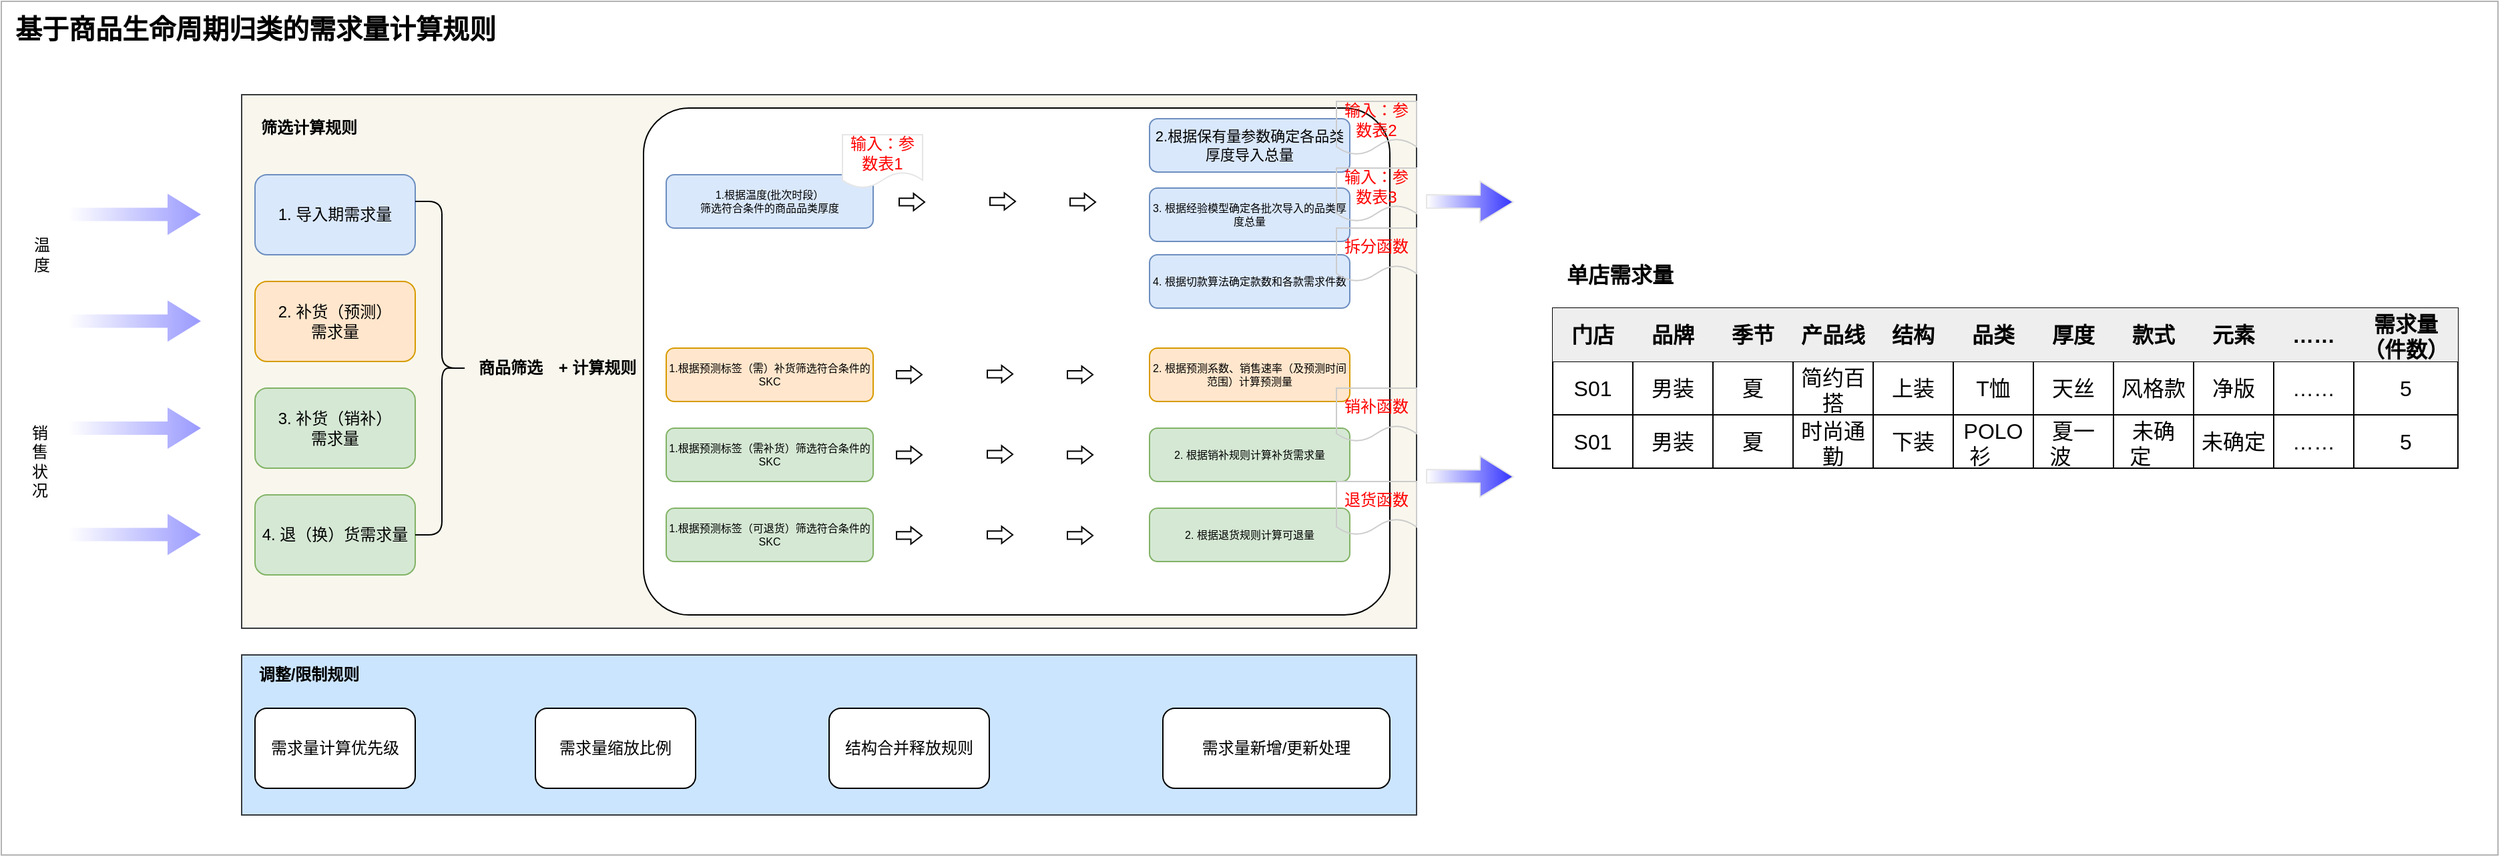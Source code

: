 <mxfile version="21.6.7" type="github">
  <diagram name="第 1 页" id="GlqfTS8_M40UGAXC7Djb">
    <mxGraphModel dx="792" dy="461" grid="1" gridSize="10" guides="1" tooltips="1" connect="1" arrows="1" fold="1" page="1" pageScale="1" pageWidth="850" pageHeight="1100" math="0" shadow="0">
      <root>
        <mxCell id="0" />
        <mxCell id="1" parent="0" />
        <mxCell id="plGlUH5s6CTPv3xWeVoY-162" value="" style="rounded=0;whiteSpace=wrap;html=1;strokeColor=#B3B3B3;" vertex="1" parent="1">
          <mxGeometry width="1870" height="640" as="geometry" />
        </mxCell>
        <mxCell id="plGlUH5s6CTPv3xWeVoY-163" value="基于商品生命周期归类的需求量计算规则" style="text;html=1;align=center;verticalAlign=middle;resizable=0;points=[];autosize=1;strokeColor=none;fillColor=none;fontSize=20;fontStyle=1" vertex="1" parent="1">
          <mxGeometry width="380" height="40" as="geometry" />
        </mxCell>
        <mxCell id="plGlUH5s6CTPv3xWeVoY-164" value="" style="rounded=0;whiteSpace=wrap;html=1;fillColor=#f9f7ed;strokeColor=#36393d;" vertex="1" parent="1">
          <mxGeometry x="180" y="70" width="880" height="400" as="geometry" />
        </mxCell>
        <mxCell id="plGlUH5s6CTPv3xWeVoY-165" value="1. 导入期需求量" style="rounded=1;whiteSpace=wrap;html=1;fillColor=#dae8fc;strokeColor=#6c8ebf;" vertex="1" parent="1">
          <mxGeometry x="190" y="130" width="120" height="60" as="geometry" />
        </mxCell>
        <mxCell id="plGlUH5s6CTPv3xWeVoY-166" value="2. 补货（预测）&lt;br&gt;需求量" style="rounded=1;whiteSpace=wrap;html=1;fillColor=#ffe6cc;strokeColor=#d79b00;" vertex="1" parent="1">
          <mxGeometry x="190" y="210" width="120" height="60" as="geometry" />
        </mxCell>
        <mxCell id="plGlUH5s6CTPv3xWeVoY-167" value="筛选计算规则" style="text;html=1;align=center;verticalAlign=middle;resizable=0;points=[];autosize=1;strokeColor=none;fillColor=none;fontStyle=1" vertex="1" parent="1">
          <mxGeometry x="180" y="80" width="100" height="30" as="geometry" />
        </mxCell>
        <mxCell id="plGlUH5s6CTPv3xWeVoY-168" value="3. 补货（销补）&lt;br&gt;需求量" style="rounded=1;whiteSpace=wrap;html=1;fillColor=#d5e8d4;strokeColor=#82b366;" vertex="1" parent="1">
          <mxGeometry x="190" y="290" width="120" height="60" as="geometry" />
        </mxCell>
        <mxCell id="plGlUH5s6CTPv3xWeVoY-169" value="4. 退（换）货需求量" style="rounded=1;whiteSpace=wrap;html=1;fillColor=#d5e8d4;strokeColor=#82b366;" vertex="1" parent="1">
          <mxGeometry x="190" y="370" width="120" height="60" as="geometry" />
        </mxCell>
        <mxCell id="plGlUH5s6CTPv3xWeVoY-170" value="" style="edgeStyle=none;orthogonalLoop=1;jettySize=auto;html=1;shape=flexArrow;rounded=1;startSize=8;endSize=8;fillColor=default;gradientColor=#9999FF;gradientDirection=east;strokeColor=none;" edge="1" parent="1">
          <mxGeometry width="100" relative="1" as="geometry">
            <mxPoint x="50" y="399.71" as="sourcePoint" />
            <mxPoint x="150" y="399.71" as="targetPoint" />
            <Array as="points" />
          </mxGeometry>
        </mxCell>
        <mxCell id="plGlUH5s6CTPv3xWeVoY-171" value="" style="edgeStyle=none;orthogonalLoop=1;jettySize=auto;html=1;shape=flexArrow;rounded=1;startSize=8;endSize=8;fillColor=default;gradientColor=#9999FF;gradientDirection=east;strokeColor=none;" edge="1" parent="1">
          <mxGeometry width="100" relative="1" as="geometry">
            <mxPoint x="50" y="320" as="sourcePoint" />
            <mxPoint x="150" y="320" as="targetPoint" />
            <Array as="points" />
          </mxGeometry>
        </mxCell>
        <mxCell id="plGlUH5s6CTPv3xWeVoY-172" value="" style="edgeStyle=none;orthogonalLoop=1;jettySize=auto;html=1;shape=flexArrow;rounded=1;startSize=8;endSize=8;fillColor=default;gradientColor=#9999FF;gradientDirection=east;strokeColor=none;" edge="1" parent="1">
          <mxGeometry width="100" relative="1" as="geometry">
            <mxPoint x="50" y="239.71" as="sourcePoint" />
            <mxPoint x="150" y="239.71" as="targetPoint" />
            <Array as="points" />
          </mxGeometry>
        </mxCell>
        <mxCell id="plGlUH5s6CTPv3xWeVoY-173" value="温&lt;br&gt;度" style="text;html=1;align=center;verticalAlign=middle;resizable=0;points=[];autosize=1;strokeColor=none;fillColor=none;" vertex="1" parent="1">
          <mxGeometry x="10" y="170" width="40" height="40" as="geometry" />
        </mxCell>
        <mxCell id="plGlUH5s6CTPv3xWeVoY-174" value="" style="edgeStyle=none;orthogonalLoop=1;jettySize=auto;html=1;shape=flexArrow;rounded=1;startSize=8;endSize=8;fillColor=default;gradientColor=#9999FF;gradientDirection=east;strokeColor=none;" edge="1" parent="1">
          <mxGeometry width="100" relative="1" as="geometry">
            <mxPoint x="50" y="159.71" as="sourcePoint" />
            <mxPoint x="150" y="159.71" as="targetPoint" />
            <Array as="points" />
          </mxGeometry>
        </mxCell>
        <mxCell id="plGlUH5s6CTPv3xWeVoY-175" value="&lt;span style=&quot;color: rgb(0, 0, 0); font-family: Helvetica; font-size: 12px; font-style: normal; font-variant-ligatures: normal; font-variant-caps: normal; font-weight: 400; letter-spacing: normal; orphans: 2; text-align: center; text-indent: 0px; text-transform: none; widows: 2; word-spacing: 0px; -webkit-text-stroke-width: 0px; background-color: rgb(251, 251, 251); text-decoration-thickness: initial; text-decoration-style: initial; text-decoration-color: initial; float: none; display: inline !important;&quot;&gt;销&lt;br&gt;售&lt;br&gt;状&lt;br&gt;况&lt;/span&gt;" style="text;whiteSpace=wrap;html=1;" vertex="1" parent="1">
          <mxGeometry x="21" y="310" width="90" height="40" as="geometry" />
        </mxCell>
        <mxCell id="plGlUH5s6CTPv3xWeVoY-176" value="" style="rounded=0;whiteSpace=wrap;html=1;strokeColor=#36393d;fillColor=#cce5ff;" vertex="1" parent="1">
          <mxGeometry x="180" y="490" width="880" height="120" as="geometry" />
        </mxCell>
        <mxCell id="plGlUH5s6CTPv3xWeVoY-177" value="调整/限制规则" style="text;html=1;align=center;verticalAlign=middle;resizable=0;points=[];autosize=1;strokeColor=none;fillColor=none;fontStyle=1" vertex="1" parent="1">
          <mxGeometry x="180" y="490" width="100" height="30" as="geometry" />
        </mxCell>
        <mxCell id="plGlUH5s6CTPv3xWeVoY-178" value="需求量计算优先级" style="rounded=1;whiteSpace=wrap;html=1;" vertex="1" parent="1">
          <mxGeometry x="190" y="530" width="120" height="60" as="geometry" />
        </mxCell>
        <mxCell id="plGlUH5s6CTPv3xWeVoY-179" value="需求量缩放比例" style="rounded=1;whiteSpace=wrap;html=1;" vertex="1" parent="1">
          <mxGeometry x="400" y="530" width="120" height="60" as="geometry" />
        </mxCell>
        <mxCell id="plGlUH5s6CTPv3xWeVoY-180" value="" style="edgeStyle=none;orthogonalLoop=1;jettySize=auto;html=1;shape=flexArrow;rounded=1;startSize=8;endSize=8;fillColor=default;gradientColor=#3333FF;gradientDirection=east;strokeColor=#E6E6E6;" edge="1" parent="1">
          <mxGeometry width="100" relative="1" as="geometry">
            <mxPoint x="1067" y="150" as="sourcePoint" />
            <mxPoint x="1133" y="150.47" as="targetPoint" />
            <Array as="points" />
          </mxGeometry>
        </mxCell>
        <mxCell id="plGlUH5s6CTPv3xWeVoY-181" value="单店需求量" style="text;html=1;align=center;verticalAlign=middle;resizable=0;points=[];autosize=1;strokeColor=none;fillColor=none;fontStyle=1;fontSize=16;" vertex="1" parent="1">
          <mxGeometry x="1162" y="190" width="100" height="30" as="geometry" />
        </mxCell>
        <mxCell id="plGlUH5s6CTPv3xWeVoY-182" value="" style="shape=table;startSize=0;container=1;collapsible=0;childLayout=tableLayout;fontSize=16;" vertex="1" parent="1">
          <mxGeometry x="1162" y="230" width="678.0" height="120" as="geometry" />
        </mxCell>
        <mxCell id="plGlUH5s6CTPv3xWeVoY-183" value="" style="shape=tableRow;horizontal=0;startSize=0;swimlaneHead=0;swimlaneBody=0;strokeColor=inherit;top=0;left=0;bottom=0;right=0;collapsible=0;dropTarget=0;fillColor=none;points=[[0,0.5],[1,0.5]];portConstraint=eastwest;fontSize=16;" vertex="1" parent="plGlUH5s6CTPv3xWeVoY-182">
          <mxGeometry width="678.0" height="40" as="geometry" />
        </mxCell>
        <mxCell id="plGlUH5s6CTPv3xWeVoY-184" value="门店" style="shape=partialRectangle;html=1;whiteSpace=wrap;connectable=0;strokeColor=#36393d;overflow=hidden;fillColor=#eeeeee;top=0;left=0;bottom=0;right=0;pointerEvents=1;fontSize=16;fontStyle=1" vertex="1" parent="plGlUH5s6CTPv3xWeVoY-183">
          <mxGeometry width="60" height="40" as="geometry">
            <mxRectangle width="60" height="40" as="alternateBounds" />
          </mxGeometry>
        </mxCell>
        <mxCell id="plGlUH5s6CTPv3xWeVoY-185" value="品牌" style="shape=partialRectangle;html=1;whiteSpace=wrap;connectable=0;strokeColor=#36393d;overflow=hidden;fillColor=#eeeeee;top=0;left=0;bottom=0;right=0;pointerEvents=1;fontSize=16;fontStyle=1" vertex="1" parent="plGlUH5s6CTPv3xWeVoY-183">
          <mxGeometry x="60" width="60" height="40" as="geometry">
            <mxRectangle width="60" height="40" as="alternateBounds" />
          </mxGeometry>
        </mxCell>
        <mxCell id="plGlUH5s6CTPv3xWeVoY-186" value="季节" style="shape=partialRectangle;html=1;whiteSpace=wrap;connectable=0;strokeColor=#36393d;overflow=hidden;fillColor=#eeeeee;top=0;left=0;bottom=0;right=0;pointerEvents=1;fontSize=16;fontStyle=1" vertex="1" parent="plGlUH5s6CTPv3xWeVoY-183">
          <mxGeometry x="120" width="60" height="40" as="geometry">
            <mxRectangle width="60" height="40" as="alternateBounds" />
          </mxGeometry>
        </mxCell>
        <mxCell id="plGlUH5s6CTPv3xWeVoY-187" value="产品线" style="shape=partialRectangle;html=1;whiteSpace=wrap;connectable=0;strokeColor=#36393d;overflow=hidden;fillColor=#eeeeee;top=0;left=0;bottom=0;right=0;pointerEvents=1;fontSize=16;fontStyle=1" vertex="1" parent="plGlUH5s6CTPv3xWeVoY-183">
          <mxGeometry x="180" width="60" height="40" as="geometry">
            <mxRectangle width="60" height="40" as="alternateBounds" />
          </mxGeometry>
        </mxCell>
        <mxCell id="plGlUH5s6CTPv3xWeVoY-188" value="结构" style="shape=partialRectangle;html=1;whiteSpace=wrap;connectable=0;strokeColor=#36393d;overflow=hidden;fillColor=#eeeeee;top=0;left=0;bottom=0;right=0;pointerEvents=1;fontSize=16;fontStyle=1" vertex="1" parent="plGlUH5s6CTPv3xWeVoY-183">
          <mxGeometry x="240" width="60" height="40" as="geometry">
            <mxRectangle width="60" height="40" as="alternateBounds" />
          </mxGeometry>
        </mxCell>
        <mxCell id="plGlUH5s6CTPv3xWeVoY-189" value="品类" style="shape=partialRectangle;html=1;whiteSpace=wrap;connectable=0;strokeColor=#36393d;overflow=hidden;fillColor=#eeeeee;top=0;left=0;bottom=0;right=0;pointerEvents=1;fontSize=16;fontStyle=1" vertex="1" parent="plGlUH5s6CTPv3xWeVoY-183">
          <mxGeometry x="300" width="60" height="40" as="geometry">
            <mxRectangle width="60" height="40" as="alternateBounds" />
          </mxGeometry>
        </mxCell>
        <mxCell id="plGlUH5s6CTPv3xWeVoY-190" value="厚度" style="shape=partialRectangle;html=1;whiteSpace=wrap;connectable=0;strokeColor=#36393d;overflow=hidden;fillColor=#eeeeee;top=0;left=0;bottom=0;right=0;pointerEvents=1;fontSize=16;fontStyle=1" vertex="1" parent="plGlUH5s6CTPv3xWeVoY-183">
          <mxGeometry x="360" width="60" height="40" as="geometry">
            <mxRectangle width="60" height="40" as="alternateBounds" />
          </mxGeometry>
        </mxCell>
        <mxCell id="plGlUH5s6CTPv3xWeVoY-191" value="款式" style="shape=partialRectangle;html=1;whiteSpace=wrap;connectable=0;strokeColor=#36393d;overflow=hidden;fillColor=#eeeeee;top=0;left=0;bottom=0;right=0;pointerEvents=1;fontSize=16;fontStyle=1" vertex="1" parent="plGlUH5s6CTPv3xWeVoY-183">
          <mxGeometry x="420" width="60" height="40" as="geometry">
            <mxRectangle width="60" height="40" as="alternateBounds" />
          </mxGeometry>
        </mxCell>
        <mxCell id="plGlUH5s6CTPv3xWeVoY-192" value="元素" style="shape=partialRectangle;html=1;whiteSpace=wrap;connectable=0;strokeColor=#36393d;overflow=hidden;fillColor=#eeeeee;top=0;left=0;bottom=0;right=0;pointerEvents=1;fontSize=16;fontStyle=1" vertex="1" parent="plGlUH5s6CTPv3xWeVoY-183">
          <mxGeometry x="480" width="60" height="40" as="geometry">
            <mxRectangle width="60" height="40" as="alternateBounds" />
          </mxGeometry>
        </mxCell>
        <mxCell id="plGlUH5s6CTPv3xWeVoY-193" value="……" style="shape=partialRectangle;html=1;whiteSpace=wrap;connectable=0;strokeColor=#36393d;overflow=hidden;fillColor=#eeeeee;top=0;left=0;bottom=0;right=0;pointerEvents=1;fontSize=16;fontStyle=1" vertex="1" parent="plGlUH5s6CTPv3xWeVoY-183">
          <mxGeometry x="540" width="60" height="40" as="geometry">
            <mxRectangle width="60" height="40" as="alternateBounds" />
          </mxGeometry>
        </mxCell>
        <mxCell id="plGlUH5s6CTPv3xWeVoY-194" value="需求量（件数）" style="shape=partialRectangle;html=1;whiteSpace=wrap;connectable=0;strokeColor=#36393d;overflow=hidden;fillColor=#eeeeee;top=0;left=0;bottom=0;right=0;pointerEvents=1;fontSize=16;fontStyle=1" vertex="1" parent="plGlUH5s6CTPv3xWeVoY-183">
          <mxGeometry x="600" width="78" height="40" as="geometry">
            <mxRectangle width="78" height="40" as="alternateBounds" />
          </mxGeometry>
        </mxCell>
        <mxCell id="plGlUH5s6CTPv3xWeVoY-195" value="" style="shape=tableRow;horizontal=0;startSize=0;swimlaneHead=0;swimlaneBody=0;strokeColor=inherit;top=0;left=0;bottom=0;right=0;collapsible=0;dropTarget=0;fillColor=none;points=[[0,0.5],[1,0.5]];portConstraint=eastwest;fontSize=16;" vertex="1" parent="plGlUH5s6CTPv3xWeVoY-182">
          <mxGeometry y="40" width="678.0" height="40" as="geometry" />
        </mxCell>
        <mxCell id="plGlUH5s6CTPv3xWeVoY-196" value="S01" style="shape=partialRectangle;html=1;whiteSpace=wrap;connectable=0;strokeColor=inherit;overflow=hidden;fillColor=none;top=0;left=0;bottom=0;right=0;pointerEvents=1;fontSize=16;" vertex="1" parent="plGlUH5s6CTPv3xWeVoY-195">
          <mxGeometry width="60" height="40" as="geometry">
            <mxRectangle width="60" height="40" as="alternateBounds" />
          </mxGeometry>
        </mxCell>
        <mxCell id="plGlUH5s6CTPv3xWeVoY-197" value="男装" style="shape=partialRectangle;html=1;whiteSpace=wrap;connectable=0;strokeColor=inherit;overflow=hidden;fillColor=none;top=0;left=0;bottom=0;right=0;pointerEvents=1;fontSize=16;" vertex="1" parent="plGlUH5s6CTPv3xWeVoY-195">
          <mxGeometry x="60" width="60" height="40" as="geometry">
            <mxRectangle width="60" height="40" as="alternateBounds" />
          </mxGeometry>
        </mxCell>
        <mxCell id="plGlUH5s6CTPv3xWeVoY-198" value="夏" style="shape=partialRectangle;html=1;whiteSpace=wrap;connectable=0;strokeColor=inherit;overflow=hidden;fillColor=none;top=0;left=0;bottom=0;right=0;pointerEvents=1;fontSize=16;" vertex="1" parent="plGlUH5s6CTPv3xWeVoY-195">
          <mxGeometry x="120" width="60" height="40" as="geometry">
            <mxRectangle width="60" height="40" as="alternateBounds" />
          </mxGeometry>
        </mxCell>
        <mxCell id="plGlUH5s6CTPv3xWeVoY-199" value="简约百搭" style="shape=partialRectangle;html=1;whiteSpace=wrap;connectable=0;strokeColor=inherit;overflow=hidden;fillColor=none;top=0;left=0;bottom=0;right=0;pointerEvents=1;fontSize=16;" vertex="1" parent="plGlUH5s6CTPv3xWeVoY-195">
          <mxGeometry x="180" width="60" height="40" as="geometry">
            <mxRectangle width="60" height="40" as="alternateBounds" />
          </mxGeometry>
        </mxCell>
        <mxCell id="plGlUH5s6CTPv3xWeVoY-200" value="上装" style="shape=partialRectangle;html=1;whiteSpace=wrap;connectable=0;strokeColor=inherit;overflow=hidden;fillColor=none;top=0;left=0;bottom=0;right=0;pointerEvents=1;fontSize=16;" vertex="1" parent="plGlUH5s6CTPv3xWeVoY-195">
          <mxGeometry x="240" width="60" height="40" as="geometry">
            <mxRectangle width="60" height="40" as="alternateBounds" />
          </mxGeometry>
        </mxCell>
        <mxCell id="plGlUH5s6CTPv3xWeVoY-201" value="T恤" style="shape=partialRectangle;html=1;whiteSpace=wrap;connectable=0;strokeColor=inherit;overflow=hidden;fillColor=none;top=0;left=0;bottom=0;right=0;pointerEvents=1;fontSize=16;" vertex="1" parent="plGlUH5s6CTPv3xWeVoY-195">
          <mxGeometry x="300" width="60" height="40" as="geometry">
            <mxRectangle width="60" height="40" as="alternateBounds" />
          </mxGeometry>
        </mxCell>
        <mxCell id="plGlUH5s6CTPv3xWeVoY-202" value="天丝" style="shape=partialRectangle;html=1;whiteSpace=wrap;connectable=0;strokeColor=inherit;overflow=hidden;fillColor=none;top=0;left=0;bottom=0;right=0;pointerEvents=1;fontSize=16;" vertex="1" parent="plGlUH5s6CTPv3xWeVoY-195">
          <mxGeometry x="360" width="60" height="40" as="geometry">
            <mxRectangle width="60" height="40" as="alternateBounds" />
          </mxGeometry>
        </mxCell>
        <mxCell id="plGlUH5s6CTPv3xWeVoY-203" value="风格款" style="shape=partialRectangle;html=1;whiteSpace=wrap;connectable=0;strokeColor=inherit;overflow=hidden;fillColor=none;top=0;left=0;bottom=0;right=0;pointerEvents=1;fontSize=16;" vertex="1" parent="plGlUH5s6CTPv3xWeVoY-195">
          <mxGeometry x="420" width="60" height="40" as="geometry">
            <mxRectangle width="60" height="40" as="alternateBounds" />
          </mxGeometry>
        </mxCell>
        <mxCell id="plGlUH5s6CTPv3xWeVoY-204" value="净版" style="shape=partialRectangle;html=1;whiteSpace=wrap;connectable=0;strokeColor=inherit;overflow=hidden;fillColor=none;top=0;left=0;bottom=0;right=0;pointerEvents=1;fontSize=16;" vertex="1" parent="plGlUH5s6CTPv3xWeVoY-195">
          <mxGeometry x="480" width="60" height="40" as="geometry">
            <mxRectangle width="60" height="40" as="alternateBounds" />
          </mxGeometry>
        </mxCell>
        <mxCell id="plGlUH5s6CTPv3xWeVoY-205" value="……" style="shape=partialRectangle;html=1;whiteSpace=wrap;connectable=0;strokeColor=inherit;overflow=hidden;fillColor=none;top=0;left=0;bottom=0;right=0;pointerEvents=1;fontSize=16;" vertex="1" parent="plGlUH5s6CTPv3xWeVoY-195">
          <mxGeometry x="540" width="60" height="40" as="geometry">
            <mxRectangle width="60" height="40" as="alternateBounds" />
          </mxGeometry>
        </mxCell>
        <mxCell id="plGlUH5s6CTPv3xWeVoY-206" value="5" style="shape=partialRectangle;html=1;whiteSpace=wrap;connectable=0;strokeColor=inherit;overflow=hidden;fillColor=none;top=0;left=0;bottom=0;right=0;pointerEvents=1;fontSize=16;" vertex="1" parent="plGlUH5s6CTPv3xWeVoY-195">
          <mxGeometry x="600" width="78" height="40" as="geometry">
            <mxRectangle width="78" height="40" as="alternateBounds" />
          </mxGeometry>
        </mxCell>
        <mxCell id="plGlUH5s6CTPv3xWeVoY-207" style="shape=tableRow;horizontal=0;startSize=0;swimlaneHead=0;swimlaneBody=0;strokeColor=inherit;top=0;left=0;bottom=0;right=0;collapsible=0;dropTarget=0;fillColor=none;points=[[0,0.5],[1,0.5]];portConstraint=eastwest;fontSize=16;" vertex="1" parent="plGlUH5s6CTPv3xWeVoY-182">
          <mxGeometry y="80" width="678.0" height="40" as="geometry" />
        </mxCell>
        <mxCell id="plGlUH5s6CTPv3xWeVoY-208" value="S01" style="shape=partialRectangle;html=1;whiteSpace=wrap;connectable=0;strokeColor=inherit;overflow=hidden;fillColor=none;top=0;left=0;bottom=0;right=0;pointerEvents=1;fontSize=16;" vertex="1" parent="plGlUH5s6CTPv3xWeVoY-207">
          <mxGeometry width="60" height="40" as="geometry">
            <mxRectangle width="60" height="40" as="alternateBounds" />
          </mxGeometry>
        </mxCell>
        <mxCell id="plGlUH5s6CTPv3xWeVoY-209" value="男装" style="shape=partialRectangle;html=1;whiteSpace=wrap;connectable=0;strokeColor=inherit;overflow=hidden;fillColor=none;top=0;left=0;bottom=0;right=0;pointerEvents=1;fontSize=16;" vertex="1" parent="plGlUH5s6CTPv3xWeVoY-207">
          <mxGeometry x="60" width="60" height="40" as="geometry">
            <mxRectangle width="60" height="40" as="alternateBounds" />
          </mxGeometry>
        </mxCell>
        <mxCell id="plGlUH5s6CTPv3xWeVoY-210" value="夏" style="shape=partialRectangle;html=1;whiteSpace=wrap;connectable=0;strokeColor=inherit;overflow=hidden;fillColor=none;top=0;left=0;bottom=0;right=0;pointerEvents=1;fontSize=16;" vertex="1" parent="plGlUH5s6CTPv3xWeVoY-207">
          <mxGeometry x="120" width="60" height="40" as="geometry">
            <mxRectangle width="60" height="40" as="alternateBounds" />
          </mxGeometry>
        </mxCell>
        <mxCell id="plGlUH5s6CTPv3xWeVoY-211" value="时尚通勤" style="shape=partialRectangle;html=1;whiteSpace=wrap;connectable=0;strokeColor=inherit;overflow=hidden;fillColor=none;top=0;left=0;bottom=0;right=0;pointerEvents=1;fontSize=16;" vertex="1" parent="plGlUH5s6CTPv3xWeVoY-207">
          <mxGeometry x="180" width="60" height="40" as="geometry">
            <mxRectangle width="60" height="40" as="alternateBounds" />
          </mxGeometry>
        </mxCell>
        <mxCell id="plGlUH5s6CTPv3xWeVoY-212" value="下装" style="shape=partialRectangle;html=1;whiteSpace=wrap;connectable=0;strokeColor=inherit;overflow=hidden;fillColor=none;top=0;left=0;bottom=0;right=0;pointerEvents=1;fontSize=16;" vertex="1" parent="plGlUH5s6CTPv3xWeVoY-207">
          <mxGeometry x="240" width="60" height="40" as="geometry">
            <mxRectangle width="60" height="40" as="alternateBounds" />
          </mxGeometry>
        </mxCell>
        <mxCell id="plGlUH5s6CTPv3xWeVoY-213" value="POLO衫&lt;span style=&quot;white-space: pre;&quot;&gt;&#x9;&lt;/span&gt;" style="shape=partialRectangle;html=1;whiteSpace=wrap;connectable=0;strokeColor=inherit;overflow=hidden;fillColor=none;top=0;left=0;bottom=0;right=0;pointerEvents=1;fontSize=16;" vertex="1" parent="plGlUH5s6CTPv3xWeVoY-207">
          <mxGeometry x="300" width="60" height="40" as="geometry">
            <mxRectangle width="60" height="40" as="alternateBounds" />
          </mxGeometry>
        </mxCell>
        <mxCell id="plGlUH5s6CTPv3xWeVoY-214" value="夏一波&lt;span style=&quot;white-space: pre;&quot;&gt;&#x9;&lt;/span&gt;&lt;br&gt;" style="shape=partialRectangle;html=1;whiteSpace=wrap;connectable=0;strokeColor=inherit;overflow=hidden;fillColor=none;top=0;left=0;bottom=0;right=0;pointerEvents=1;fontSize=16;" vertex="1" parent="plGlUH5s6CTPv3xWeVoY-207">
          <mxGeometry x="360" width="60" height="40" as="geometry">
            <mxRectangle width="60" height="40" as="alternateBounds" />
          </mxGeometry>
        </mxCell>
        <mxCell id="plGlUH5s6CTPv3xWeVoY-215" value="未确定&lt;span style=&quot;white-space: pre;&quot;&gt;&#x9;&lt;/span&gt;" style="shape=partialRectangle;html=1;whiteSpace=wrap;connectable=0;strokeColor=inherit;overflow=hidden;fillColor=none;top=0;left=0;bottom=0;right=0;pointerEvents=1;fontSize=16;" vertex="1" parent="plGlUH5s6CTPv3xWeVoY-207">
          <mxGeometry x="420" width="60" height="40" as="geometry">
            <mxRectangle width="60" height="40" as="alternateBounds" />
          </mxGeometry>
        </mxCell>
        <mxCell id="plGlUH5s6CTPv3xWeVoY-216" value="未确定&#x9;" style="shape=partialRectangle;html=1;whiteSpace=wrap;connectable=0;strokeColor=inherit;overflow=hidden;fillColor=none;top=0;left=0;bottom=0;right=0;pointerEvents=1;fontSize=16;" vertex="1" parent="plGlUH5s6CTPv3xWeVoY-207">
          <mxGeometry x="480" width="60" height="40" as="geometry">
            <mxRectangle width="60" height="40" as="alternateBounds" />
          </mxGeometry>
        </mxCell>
        <mxCell id="plGlUH5s6CTPv3xWeVoY-217" value="……" style="shape=partialRectangle;html=1;whiteSpace=wrap;connectable=0;strokeColor=inherit;overflow=hidden;fillColor=none;top=0;left=0;bottom=0;right=0;pointerEvents=1;fontSize=16;" vertex="1" parent="plGlUH5s6CTPv3xWeVoY-207">
          <mxGeometry x="540" width="60" height="40" as="geometry">
            <mxRectangle width="60" height="40" as="alternateBounds" />
          </mxGeometry>
        </mxCell>
        <mxCell id="plGlUH5s6CTPv3xWeVoY-218" value="5" style="shape=partialRectangle;html=1;whiteSpace=wrap;connectable=0;strokeColor=inherit;overflow=hidden;fillColor=none;top=0;left=0;bottom=0;right=0;pointerEvents=1;fontSize=16;" vertex="1" parent="plGlUH5s6CTPv3xWeVoY-207">
          <mxGeometry x="600" width="78" height="40" as="geometry">
            <mxRectangle width="78" height="40" as="alternateBounds" />
          </mxGeometry>
        </mxCell>
        <mxCell id="plGlUH5s6CTPv3xWeVoY-219" value="" style="shape=curlyBracket;whiteSpace=wrap;html=1;rounded=1;flipH=1;labelPosition=right;verticalLabelPosition=middle;align=left;verticalAlign=middle;" vertex="1" parent="1">
          <mxGeometry x="310" y="150" width="40" height="250" as="geometry" />
        </mxCell>
        <mxCell id="plGlUH5s6CTPv3xWeVoY-220" value="商品筛选" style="text;html=1;align=center;verticalAlign=middle;resizable=0;points=[];autosize=1;strokeColor=none;fillColor=none;fontStyle=1" vertex="1" parent="1">
          <mxGeometry x="346" y="260" width="70" height="30" as="geometry" />
        </mxCell>
        <mxCell id="plGlUH5s6CTPv3xWeVoY-221" value="+ 计算规则" style="text;html=1;align=center;verticalAlign=middle;resizable=0;points=[];autosize=1;strokeColor=none;fillColor=none;fontStyle=1" vertex="1" parent="1">
          <mxGeometry x="406" y="260" width="80" height="30" as="geometry" />
        </mxCell>
        <mxCell id="plGlUH5s6CTPv3xWeVoY-222" value="" style="rounded=1;whiteSpace=wrap;html=1;arcSize=9;" vertex="1" parent="1">
          <mxGeometry x="481" y="80" width="559" height="380" as="geometry" />
        </mxCell>
        <mxCell id="plGlUH5s6CTPv3xWeVoY-223" value="需求量新增/更新处理" style="rounded=1;whiteSpace=wrap;html=1;" vertex="1" parent="1">
          <mxGeometry x="870" y="530" width="170" height="60" as="geometry" />
        </mxCell>
        <mxCell id="plGlUH5s6CTPv3xWeVoY-224" value="1.根据温度(批次时段）&lt;br style=&quot;font-size: 8px;&quot;&gt;筛选符合条件的商品品类厚度" style="rounded=1;whiteSpace=wrap;html=1;fontSize=8;fillColor=#dae8fc;strokeColor=#6c8ebf;" vertex="1" parent="1">
          <mxGeometry x="498" y="130" width="155" height="40" as="geometry" />
        </mxCell>
        <mxCell id="plGlUH5s6CTPv3xWeVoY-225" value="&lt;font style=&quot;font-size: 11px;&quot;&gt;2.根据保有量参数确定各品类厚度导入总量&lt;/font&gt;" style="rounded=1;whiteSpace=wrap;html=1;fontSize=8;fillColor=#dae8fc;strokeColor=#6c8ebf;" vertex="1" parent="1">
          <mxGeometry x="860" y="88" width="150" height="40" as="geometry" />
        </mxCell>
        <mxCell id="plGlUH5s6CTPv3xWeVoY-226" value="" style="edgeStyle=none;orthogonalLoop=1;jettySize=auto;html=1;shape=flexArrow;rounded=1;startSize=8;endSize=8;fillColor=default;gradientColor=#3333FF;gradientDirection=east;strokeColor=#E6E6E6;" edge="1" parent="1">
          <mxGeometry width="100" relative="1" as="geometry">
            <mxPoint x="1067" y="356" as="sourcePoint" />
            <mxPoint x="1133" y="356.47" as="targetPoint" />
            <Array as="points" />
          </mxGeometry>
        </mxCell>
        <mxCell id="plGlUH5s6CTPv3xWeVoY-227" value="3. 根据经验模型确定各批次导入的品类厚度总量" style="rounded=1;whiteSpace=wrap;html=1;fontSize=8;fillColor=#dae8fc;strokeColor=#6c8ebf;" vertex="1" parent="1">
          <mxGeometry x="860" y="140" width="150" height="40" as="geometry" />
        </mxCell>
        <mxCell id="plGlUH5s6CTPv3xWeVoY-228" value="4. 根据切款算法确定款数和各款需求件数" style="rounded=1;whiteSpace=wrap;html=1;fontSize=8;fillColor=#dae8fc;strokeColor=#6c8ebf;" vertex="1" parent="1">
          <mxGeometry x="860" y="190" width="150" height="40" as="geometry" />
        </mxCell>
        <mxCell id="plGlUH5s6CTPv3xWeVoY-229" value="输入：参数表1" style="shape=document;whiteSpace=wrap;html=1;boundedLbl=1;fontColor=#FF0000;strokeColor=#E6E6E6;" vertex="1" parent="1">
          <mxGeometry x="630" y="100" width="60" height="40" as="geometry" />
        </mxCell>
        <mxCell id="plGlUH5s6CTPv3xWeVoY-230" value="" style="shape=flexArrow;endArrow=classic;html=1;rounded=0;endWidth=6.174;endSize=2.413;width=5.638;movable=1;resizable=1;rotatable=1;deletable=1;editable=1;locked=0;connectable=1;" edge="1" parent="1">
          <mxGeometry width="50" height="50" relative="1" as="geometry">
            <mxPoint x="740" y="150.0" as="sourcePoint" />
            <mxPoint x="760" y="150.0" as="targetPoint" />
          </mxGeometry>
        </mxCell>
        <mxCell id="plGlUH5s6CTPv3xWeVoY-231" value="" style="shape=flexArrow;endArrow=classic;html=1;rounded=0;endWidth=6.174;endSize=2.413;width=5.638;movable=1;resizable=1;rotatable=1;deletable=1;editable=1;locked=0;connectable=1;" edge="1" parent="1">
          <mxGeometry width="50" height="50" relative="1" as="geometry">
            <mxPoint x="672" y="150.46" as="sourcePoint" />
            <mxPoint x="692" y="150.46" as="targetPoint" />
          </mxGeometry>
        </mxCell>
        <mxCell id="plGlUH5s6CTPv3xWeVoY-232" value="输入：参数表2" style="shape=document;whiteSpace=wrap;html=1;boundedLbl=1;strokeColor=#CCCCCC;fontColor=#FF0000;fillColor=none;" vertex="1" parent="1">
          <mxGeometry x="1000" y="75" width="60" height="40" as="geometry" />
        </mxCell>
        <mxCell id="plGlUH5s6CTPv3xWeVoY-233" value="输入：参数表3" style="shape=document;whiteSpace=wrap;html=1;boundedLbl=1;strokeColor=#CCCCCC;fontColor=#FF0000;fillColor=none;" vertex="1" parent="1">
          <mxGeometry x="1000" y="125" width="60" height="40" as="geometry" />
        </mxCell>
        <mxCell id="plGlUH5s6CTPv3xWeVoY-234" value="拆分函数" style="shape=document;whiteSpace=wrap;html=1;boundedLbl=1;strokeColor=#CCCCCC;fontColor=#FF0000;fillColor=none;" vertex="1" parent="1">
          <mxGeometry x="1000" y="170" width="60" height="40" as="geometry" />
        </mxCell>
        <mxCell id="plGlUH5s6CTPv3xWeVoY-235" value="1.根据预测标签（需）补货筛选符合条件的SKC" style="rounded=1;whiteSpace=wrap;html=1;fontSize=8;fillColor=#ffe6cc;strokeColor=#d79b00;" vertex="1" parent="1">
          <mxGeometry x="498" y="260" width="155" height="40" as="geometry" />
        </mxCell>
        <mxCell id="plGlUH5s6CTPv3xWeVoY-236" value="2. 根据预测系数、销售速率（及预测时间范围）计算预测量" style="rounded=1;whiteSpace=wrap;html=1;fontSize=8;fillColor=#ffe6cc;strokeColor=#d79b00;" vertex="1" parent="1">
          <mxGeometry x="860" y="260" width="150" height="40" as="geometry" />
        </mxCell>
        <mxCell id="plGlUH5s6CTPv3xWeVoY-237" value="1.根据预测标签（需补货）筛选符合条件的SKC" style="rounded=1;whiteSpace=wrap;html=1;fontSize=8;fillColor=#d5e8d4;strokeColor=#82b366;" vertex="1" parent="1">
          <mxGeometry x="498" y="320" width="155" height="40" as="geometry" />
        </mxCell>
        <mxCell id="plGlUH5s6CTPv3xWeVoY-238" value="2. 根据销补规则计算补货需求量" style="rounded=1;whiteSpace=wrap;html=1;fontSize=8;fillColor=#d5e8d4;strokeColor=#82b366;" vertex="1" parent="1">
          <mxGeometry x="860" y="320" width="150" height="40" as="geometry" />
        </mxCell>
        <mxCell id="plGlUH5s6CTPv3xWeVoY-239" value="1.根据预测标签（可退货）筛选符合条件的SKC" style="rounded=1;whiteSpace=wrap;html=1;fontSize=8;fillColor=#d5e8d4;strokeColor=#82b366;" vertex="1" parent="1">
          <mxGeometry x="498" y="380" width="155" height="40" as="geometry" />
        </mxCell>
        <mxCell id="plGlUH5s6CTPv3xWeVoY-240" value="2. 根据退货规则计算可退量" style="rounded=1;whiteSpace=wrap;html=1;fontSize=8;fillColor=#d5e8d4;strokeColor=#82b366;" vertex="1" parent="1">
          <mxGeometry x="860" y="380" width="150" height="40" as="geometry" />
        </mxCell>
        <mxCell id="plGlUH5s6CTPv3xWeVoY-241" value="" style="shape=flexArrow;endArrow=classic;html=1;rounded=0;endWidth=6.174;endSize=2.413;width=5.638;movable=1;resizable=1;rotatable=1;deletable=1;editable=1;locked=0;connectable=1;" edge="1" parent="1">
          <mxGeometry width="50" height="50" relative="1" as="geometry">
            <mxPoint x="800" y="150.46" as="sourcePoint" />
            <mxPoint x="820" y="150.46" as="targetPoint" />
          </mxGeometry>
        </mxCell>
        <mxCell id="plGlUH5s6CTPv3xWeVoY-242" value="结构合并释放规则" style="rounded=1;whiteSpace=wrap;html=1;" vertex="1" parent="1">
          <mxGeometry x="620" y="530" width="120" height="60" as="geometry" />
        </mxCell>
        <mxCell id="plGlUH5s6CTPv3xWeVoY-243" value="" style="shape=flexArrow;endArrow=classic;html=1;rounded=0;endWidth=6.174;endSize=2.413;width=5.638;movable=1;resizable=1;rotatable=1;deletable=1;editable=1;locked=0;connectable=1;" edge="1" parent="1">
          <mxGeometry width="50" height="50" relative="1" as="geometry">
            <mxPoint x="670" y="279.87" as="sourcePoint" />
            <mxPoint x="690" y="279.87" as="targetPoint" />
          </mxGeometry>
        </mxCell>
        <mxCell id="plGlUH5s6CTPv3xWeVoY-244" value="" style="shape=flexArrow;endArrow=classic;html=1;rounded=0;endWidth=6.174;endSize=2.413;width=5.638;movable=1;resizable=1;rotatable=1;deletable=1;editable=1;locked=0;connectable=1;" edge="1" parent="1">
          <mxGeometry width="50" height="50" relative="1" as="geometry">
            <mxPoint x="738" y="279.41" as="sourcePoint" />
            <mxPoint x="758" y="279.41" as="targetPoint" />
          </mxGeometry>
        </mxCell>
        <mxCell id="plGlUH5s6CTPv3xWeVoY-245" value="" style="shape=flexArrow;endArrow=classic;html=1;rounded=0;endWidth=6.174;endSize=2.413;width=5.638;movable=1;resizable=1;rotatable=1;deletable=1;editable=1;locked=0;connectable=1;" edge="1" parent="1">
          <mxGeometry width="50" height="50" relative="1" as="geometry">
            <mxPoint x="798" y="279.87" as="sourcePoint" />
            <mxPoint x="818" y="279.87" as="targetPoint" />
          </mxGeometry>
        </mxCell>
        <mxCell id="plGlUH5s6CTPv3xWeVoY-246" value="" style="shape=flexArrow;endArrow=classic;html=1;rounded=0;endWidth=6.174;endSize=2.413;width=5.638;movable=1;resizable=1;rotatable=1;deletable=1;editable=1;locked=0;connectable=1;" edge="1" parent="1">
          <mxGeometry width="50" height="50" relative="1" as="geometry">
            <mxPoint x="670" y="340.06" as="sourcePoint" />
            <mxPoint x="690" y="340.06" as="targetPoint" />
          </mxGeometry>
        </mxCell>
        <mxCell id="plGlUH5s6CTPv3xWeVoY-247" value="" style="shape=flexArrow;endArrow=classic;html=1;rounded=0;endWidth=6.174;endSize=2.413;width=5.638;movable=1;resizable=1;rotatable=1;deletable=1;editable=1;locked=0;connectable=1;" edge="1" parent="1">
          <mxGeometry width="50" height="50" relative="1" as="geometry">
            <mxPoint x="738" y="339.6" as="sourcePoint" />
            <mxPoint x="758" y="339.6" as="targetPoint" />
          </mxGeometry>
        </mxCell>
        <mxCell id="plGlUH5s6CTPv3xWeVoY-248" value="" style="shape=flexArrow;endArrow=classic;html=1;rounded=0;endWidth=6.174;endSize=2.413;width=5.638;movable=1;resizable=1;rotatable=1;deletable=1;editable=1;locked=0;connectable=1;" edge="1" parent="1">
          <mxGeometry width="50" height="50" relative="1" as="geometry">
            <mxPoint x="798" y="340.06" as="sourcePoint" />
            <mxPoint x="818" y="340.06" as="targetPoint" />
          </mxGeometry>
        </mxCell>
        <mxCell id="plGlUH5s6CTPv3xWeVoY-249" value="" style="shape=flexArrow;endArrow=classic;html=1;rounded=0;endWidth=6.174;endSize=2.413;width=5.638;movable=1;resizable=1;rotatable=1;deletable=1;editable=1;locked=0;connectable=1;" edge="1" parent="1">
          <mxGeometry width="50" height="50" relative="1" as="geometry">
            <mxPoint x="670" y="400.46" as="sourcePoint" />
            <mxPoint x="690" y="400.46" as="targetPoint" />
          </mxGeometry>
        </mxCell>
        <mxCell id="plGlUH5s6CTPv3xWeVoY-250" value="" style="shape=flexArrow;endArrow=classic;html=1;rounded=0;endWidth=6.174;endSize=2.413;width=5.638;movable=1;resizable=1;rotatable=1;deletable=1;editable=1;locked=0;connectable=1;" edge="1" parent="1">
          <mxGeometry width="50" height="50" relative="1" as="geometry">
            <mxPoint x="738" y="400.0" as="sourcePoint" />
            <mxPoint x="758" y="400.0" as="targetPoint" />
          </mxGeometry>
        </mxCell>
        <mxCell id="plGlUH5s6CTPv3xWeVoY-251" value="" style="shape=flexArrow;endArrow=classic;html=1;rounded=0;endWidth=6.174;endSize=2.413;width=5.638;movable=1;resizable=1;rotatable=1;deletable=1;editable=1;locked=0;connectable=1;" edge="1" parent="1">
          <mxGeometry width="50" height="50" relative="1" as="geometry">
            <mxPoint x="798" y="400.46" as="sourcePoint" />
            <mxPoint x="818" y="400.46" as="targetPoint" />
          </mxGeometry>
        </mxCell>
        <mxCell id="plGlUH5s6CTPv3xWeVoY-252" value="退货函数" style="shape=document;whiteSpace=wrap;html=1;boundedLbl=1;strokeColor=#CCCCCC;fontColor=#FF0000;fillColor=none;" vertex="1" parent="1">
          <mxGeometry x="1000" y="360" width="60" height="40" as="geometry" />
        </mxCell>
        <mxCell id="plGlUH5s6CTPv3xWeVoY-253" value="销补函数" style="shape=document;whiteSpace=wrap;html=1;boundedLbl=1;strokeColor=#CCCCCC;fontColor=#FF0000;fillColor=none;" vertex="1" parent="1">
          <mxGeometry x="1000" y="290" width="60" height="40" as="geometry" />
        </mxCell>
      </root>
    </mxGraphModel>
  </diagram>
</mxfile>
